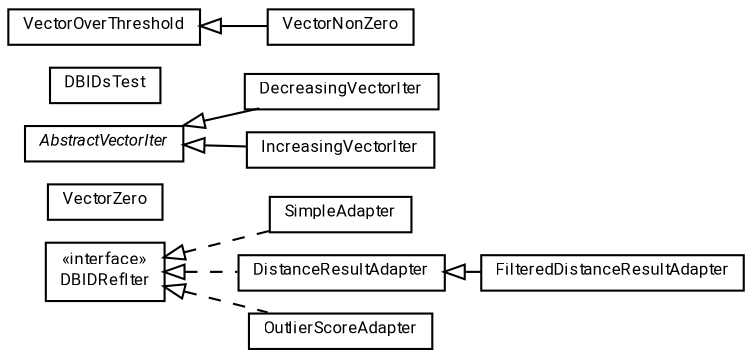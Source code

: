 #!/usr/local/bin/dot
#
# Class diagram 
# Generated by UMLGraph version R5_7_2-60-g0e99a6 (http://www.spinellis.gr/umlgraph/)
#

digraph G {
	graph [fontnames="svg"]
	edge [fontname="Roboto",fontsize=7,labelfontname="Roboto",labelfontsize=7,color="black"];
	node [fontname="Roboto",fontcolor="black",fontsize=8,shape=plaintext,margin=0,width=0,height=0];
	nodesep=0.15;
	ranksep=0.25;
	rankdir=LR;
	// de.lmu.ifi.dbs.elki.evaluation.scores.adapter.SimpleAdapter
	c343140 [label=<<table title="de.lmu.ifi.dbs.elki.evaluation.scores.adapter.SimpleAdapter" border="0" cellborder="1" cellspacing="0" cellpadding="2" href="SimpleAdapter.html" target="_parent">
		<tr><td><table border="0" cellspacing="0" cellpadding="1">
		<tr><td align="center" balign="center"> <font face="Roboto">SimpleAdapter</font> </td></tr>
		</table></td></tr>
		</table>>, URL="SimpleAdapter.html"];
	// de.lmu.ifi.dbs.elki.evaluation.scores.adapter.VectorZero
	c343141 [label=<<table title="de.lmu.ifi.dbs.elki.evaluation.scores.adapter.VectorZero" border="0" cellborder="1" cellspacing="0" cellpadding="2" href="VectorZero.html" target="_parent">
		<tr><td><table border="0" cellspacing="0" cellpadding="1">
		<tr><td align="center" balign="center"> <font face="Roboto">VectorZero</font> </td></tr>
		</table></td></tr>
		</table>>, URL="VectorZero.html"];
	// de.lmu.ifi.dbs.elki.evaluation.scores.adapter.DecreasingVectorIter
	c343142 [label=<<table title="de.lmu.ifi.dbs.elki.evaluation.scores.adapter.DecreasingVectorIter" border="0" cellborder="1" cellspacing="0" cellpadding="2" href="DecreasingVectorIter.html" target="_parent">
		<tr><td><table border="0" cellspacing="0" cellpadding="1">
		<tr><td align="center" balign="center"> <font face="Roboto">DecreasingVectorIter</font> </td></tr>
		</table></td></tr>
		</table>>, URL="DecreasingVectorIter.html"];
	// de.lmu.ifi.dbs.elki.evaluation.scores.adapter.DBIDRefIter
	c343143 [label=<<table title="de.lmu.ifi.dbs.elki.evaluation.scores.adapter.DBIDRefIter" border="0" cellborder="1" cellspacing="0" cellpadding="2" href="DBIDRefIter.html" target="_parent">
		<tr><td><table border="0" cellspacing="0" cellpadding="1">
		<tr><td align="center" balign="center"> &#171;interface&#187; </td></tr>
		<tr><td align="center" balign="center"> <font face="Roboto">DBIDRefIter</font> </td></tr>
		</table></td></tr>
		</table>>, URL="DBIDRefIter.html"];
	// de.lmu.ifi.dbs.elki.evaluation.scores.adapter.DBIDsTest
	c343144 [label=<<table title="de.lmu.ifi.dbs.elki.evaluation.scores.adapter.DBIDsTest" border="0" cellborder="1" cellspacing="0" cellpadding="2" href="DBIDsTest.html" target="_parent">
		<tr><td><table border="0" cellspacing="0" cellpadding="1">
		<tr><td align="center" balign="center"> <font face="Roboto">DBIDsTest</font> </td></tr>
		</table></td></tr>
		</table>>, URL="DBIDsTest.html"];
	// de.lmu.ifi.dbs.elki.evaluation.scores.adapter.VectorOverThreshold
	c343145 [label=<<table title="de.lmu.ifi.dbs.elki.evaluation.scores.adapter.VectorOverThreshold" border="0" cellborder="1" cellspacing="0" cellpadding="2" href="VectorOverThreshold.html" target="_parent">
		<tr><td><table border="0" cellspacing="0" cellpadding="1">
		<tr><td align="center" balign="center"> <font face="Roboto">VectorOverThreshold</font> </td></tr>
		</table></td></tr>
		</table>>, URL="VectorOverThreshold.html"];
	// de.lmu.ifi.dbs.elki.evaluation.scores.adapter.FilteredDistanceResultAdapter
	c343146 [label=<<table title="de.lmu.ifi.dbs.elki.evaluation.scores.adapter.FilteredDistanceResultAdapter" border="0" cellborder="1" cellspacing="0" cellpadding="2" href="FilteredDistanceResultAdapter.html" target="_parent">
		<tr><td><table border="0" cellspacing="0" cellpadding="1">
		<tr><td align="center" balign="center"> <font face="Roboto">FilteredDistanceResultAdapter</font> </td></tr>
		</table></td></tr>
		</table>>, URL="FilteredDistanceResultAdapter.html"];
	// de.lmu.ifi.dbs.elki.evaluation.scores.adapter.IncreasingVectorIter
	c343147 [label=<<table title="de.lmu.ifi.dbs.elki.evaluation.scores.adapter.IncreasingVectorIter" border="0" cellborder="1" cellspacing="0" cellpadding="2" href="IncreasingVectorIter.html" target="_parent">
		<tr><td><table border="0" cellspacing="0" cellpadding="1">
		<tr><td align="center" balign="center"> <font face="Roboto">IncreasingVectorIter</font> </td></tr>
		</table></td></tr>
		</table>>, URL="IncreasingVectorIter.html"];
	// de.lmu.ifi.dbs.elki.evaluation.scores.adapter.VectorNonZero
	c343148 [label=<<table title="de.lmu.ifi.dbs.elki.evaluation.scores.adapter.VectorNonZero" border="0" cellborder="1" cellspacing="0" cellpadding="2" href="VectorNonZero.html" target="_parent">
		<tr><td><table border="0" cellspacing="0" cellpadding="1">
		<tr><td align="center" balign="center"> <font face="Roboto">VectorNonZero</font> </td></tr>
		</table></td></tr>
		</table>>, URL="VectorNonZero.html"];
	// de.lmu.ifi.dbs.elki.evaluation.scores.adapter.AbstractVectorIter
	c343149 [label=<<table title="de.lmu.ifi.dbs.elki.evaluation.scores.adapter.AbstractVectorIter" border="0" cellborder="1" cellspacing="0" cellpadding="2" href="AbstractVectorIter.html" target="_parent">
		<tr><td><table border="0" cellspacing="0" cellpadding="1">
		<tr><td align="center" balign="center"> <font face="Roboto"><i>AbstractVectorIter</i></font> </td></tr>
		</table></td></tr>
		</table>>, URL="AbstractVectorIter.html"];
	// de.lmu.ifi.dbs.elki.evaluation.scores.adapter.DistanceResultAdapter
	c343150 [label=<<table title="de.lmu.ifi.dbs.elki.evaluation.scores.adapter.DistanceResultAdapter" border="0" cellborder="1" cellspacing="0" cellpadding="2" href="DistanceResultAdapter.html" target="_parent">
		<tr><td><table border="0" cellspacing="0" cellpadding="1">
		<tr><td align="center" balign="center"> <font face="Roboto">DistanceResultAdapter</font> </td></tr>
		</table></td></tr>
		</table>>, URL="DistanceResultAdapter.html"];
	// de.lmu.ifi.dbs.elki.evaluation.scores.adapter.OutlierScoreAdapter
	c344988 [label=<<table title="de.lmu.ifi.dbs.elki.evaluation.scores.adapter.OutlierScoreAdapter" border="0" cellborder="1" cellspacing="0" cellpadding="2" href="OutlierScoreAdapter.html" target="_parent">
		<tr><td><table border="0" cellspacing="0" cellpadding="1">
		<tr><td align="center" balign="center"> <font face="Roboto">OutlierScoreAdapter</font> </td></tr>
		</table></td></tr>
		</table>>, URL="OutlierScoreAdapter.html"];
	// de.lmu.ifi.dbs.elki.evaluation.scores.adapter.SimpleAdapter implements de.lmu.ifi.dbs.elki.evaluation.scores.adapter.DBIDRefIter
	c343143 -> c343140 [arrowtail=empty,style=dashed,dir=back,weight=9];
	// de.lmu.ifi.dbs.elki.evaluation.scores.adapter.DecreasingVectorIter extends de.lmu.ifi.dbs.elki.evaluation.scores.adapter.AbstractVectorIter
	c343149 -> c343142 [arrowtail=empty,dir=back,weight=10];
	// de.lmu.ifi.dbs.elki.evaluation.scores.adapter.FilteredDistanceResultAdapter extends de.lmu.ifi.dbs.elki.evaluation.scores.adapter.DistanceResultAdapter
	c343150 -> c343146 [arrowtail=empty,dir=back,weight=10];
	// de.lmu.ifi.dbs.elki.evaluation.scores.adapter.IncreasingVectorIter extends de.lmu.ifi.dbs.elki.evaluation.scores.adapter.AbstractVectorIter
	c343149 -> c343147 [arrowtail=empty,dir=back,weight=10];
	// de.lmu.ifi.dbs.elki.evaluation.scores.adapter.VectorNonZero extends de.lmu.ifi.dbs.elki.evaluation.scores.adapter.VectorOverThreshold
	c343145 -> c343148 [arrowtail=empty,dir=back,weight=10];
	// de.lmu.ifi.dbs.elki.evaluation.scores.adapter.DistanceResultAdapter implements de.lmu.ifi.dbs.elki.evaluation.scores.adapter.DBIDRefIter
	c343143 -> c343150 [arrowtail=empty,style=dashed,dir=back,weight=9];
	// de.lmu.ifi.dbs.elki.evaluation.scores.adapter.OutlierScoreAdapter implements de.lmu.ifi.dbs.elki.evaluation.scores.adapter.DBIDRefIter
	c343143 -> c344988 [arrowtail=empty,style=dashed,dir=back,weight=9];
}

